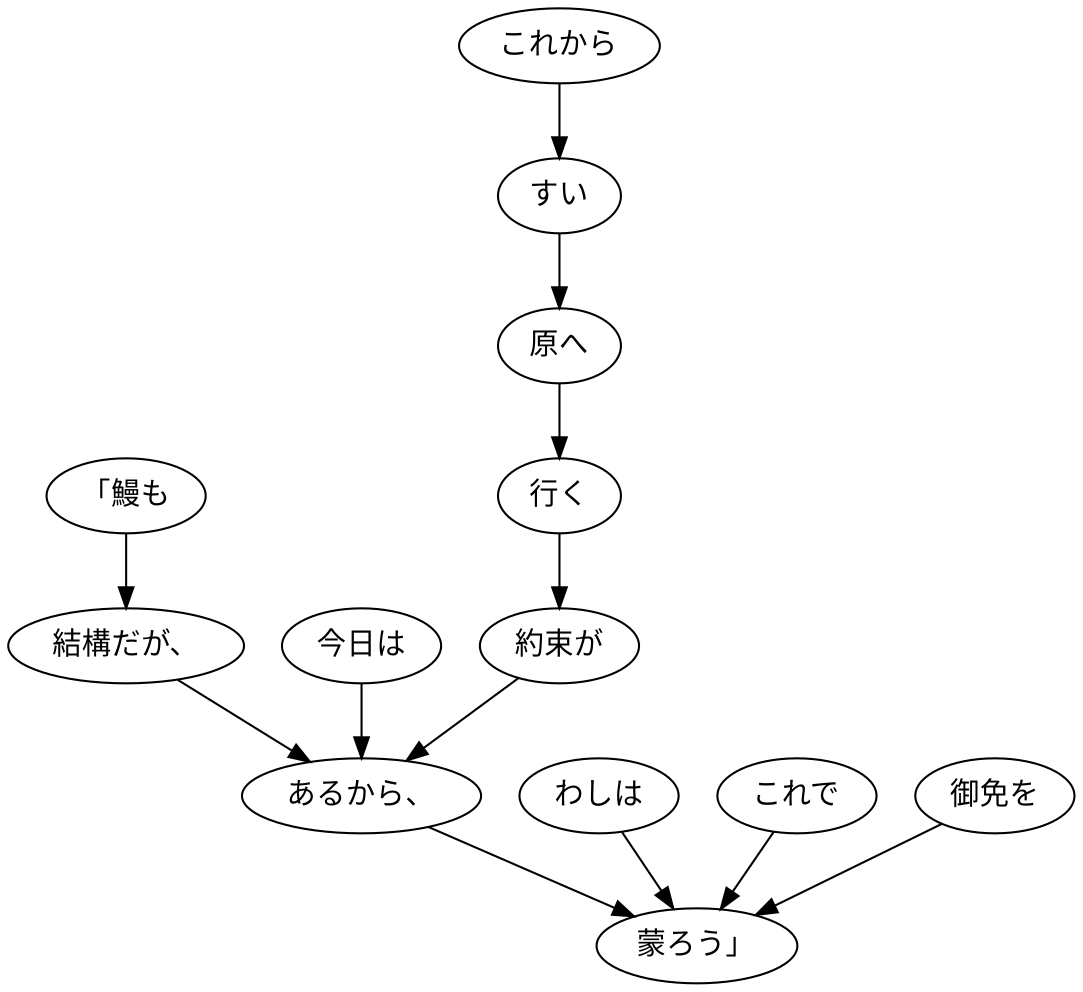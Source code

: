 digraph graph6018 {
	node0 [label="「鰻も"];
	node1 [label="結構だが、"];
	node2 [label="今日は"];
	node3 [label="これから"];
	node4 [label="すい"];
	node5 [label="原へ"];
	node6 [label="行く"];
	node7 [label="約束が"];
	node8 [label="あるから、"];
	node9 [label="わしは"];
	node10 [label="これで"];
	node11 [label="御免を"];
	node12 [label="蒙ろう」"];
	node0 -> node1;
	node1 -> node8;
	node2 -> node8;
	node3 -> node4;
	node4 -> node5;
	node5 -> node6;
	node6 -> node7;
	node7 -> node8;
	node8 -> node12;
	node9 -> node12;
	node10 -> node12;
	node11 -> node12;
}
